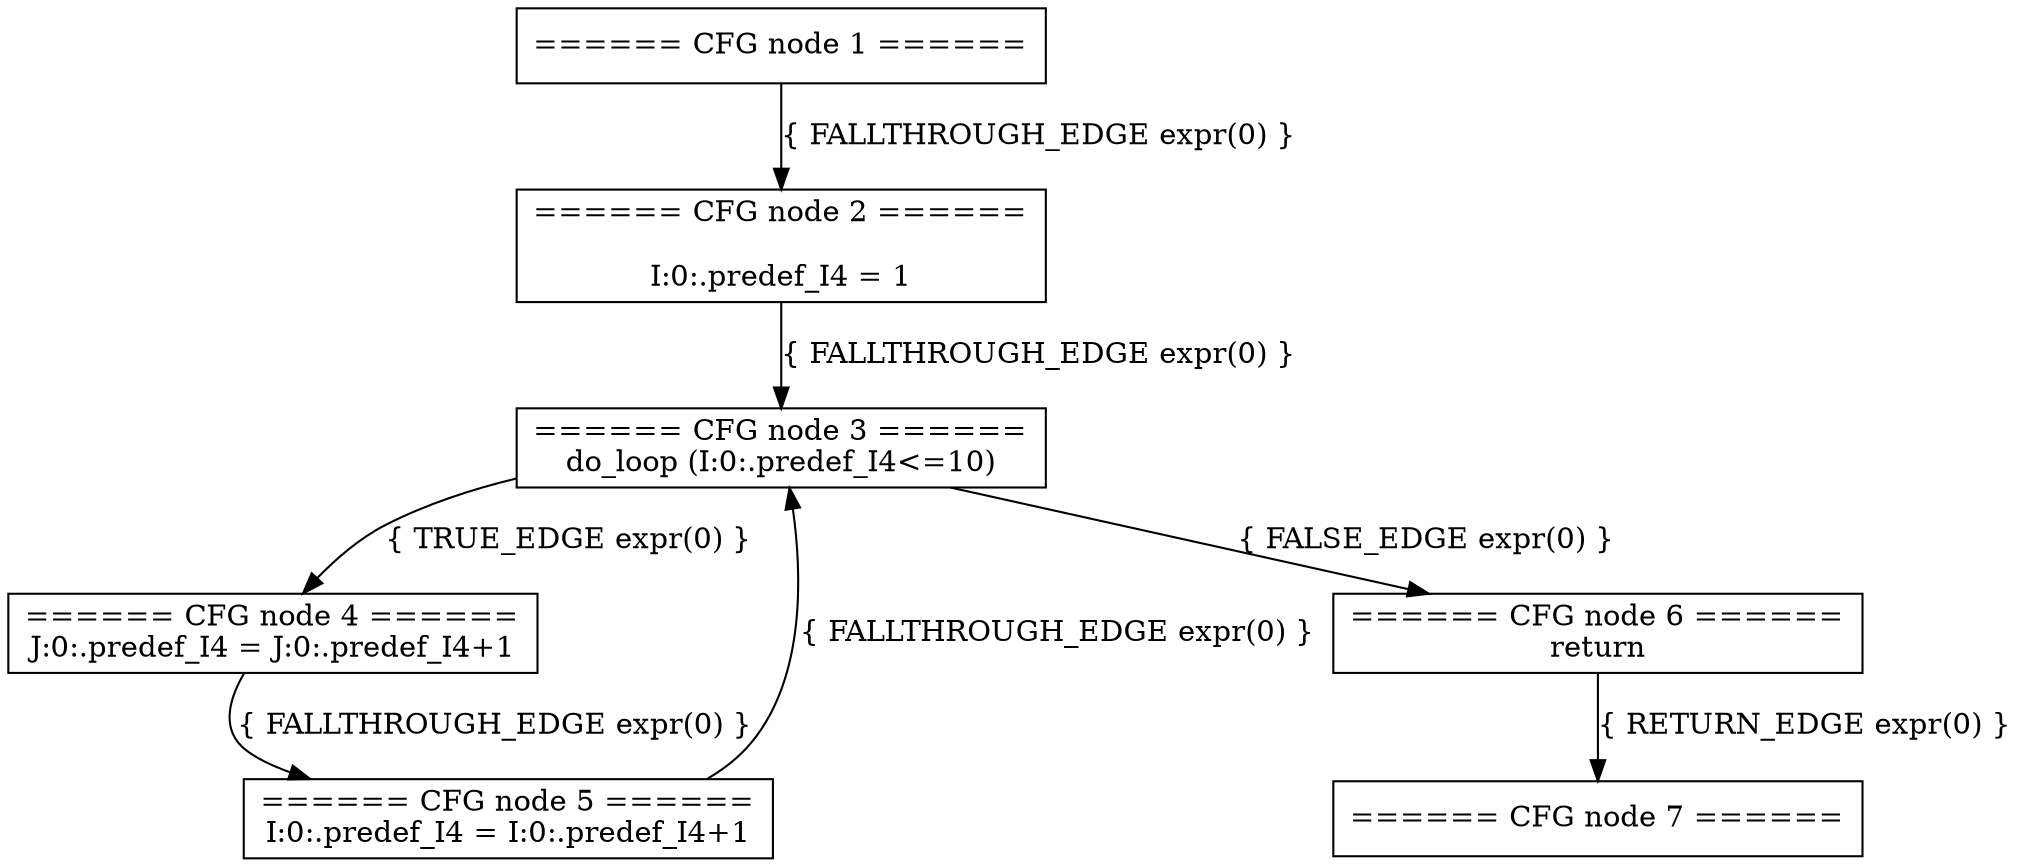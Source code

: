 digraph DGraph {
    node [shape=rectangle];
    1 [ label="====== CFG node 1 ======\n" ];
    2 [ label="====== CFG node 2 ======\n\nI:0:.predef_I4 = 1\n" ];
    3 [ label="====== CFG node 3 ======\ndo_loop (I:0:.predef_I4<=10)\n" ];
    4 [ label="====== CFG node 4 ======\nJ:0:.predef_I4 = J:0:.predef_I4+1\n" ];
    5 [ label="====== CFG node 5 ======\nI:0:.predef_I4 = I:0:.predef_I4+1\n" ];
    6 [ label="====== CFG node 6 ======\nreturn\n" ];
    7 [ label="====== CFG node 7 ======\n" ];
    1 -> 2 [ label="{ FALLTHROUGH_EDGE expr(0) }" ];
    2 -> 3 [ label="{ FALLTHROUGH_EDGE expr(0) }" ];
    3 -> 4 [ label="{ TRUE_EDGE expr(0) }" ];
    4 -> 5 [ label="{ FALLTHROUGH_EDGE expr(0) }" ];
    5 -> 3 [ label="{ FALLTHROUGH_EDGE expr(0) }" ];
    3 -> 6 [ label="{ FALSE_EDGE expr(0) }" ];
    6 -> 7 [ label="{ RETURN_EDGE expr(0) }" ];}

